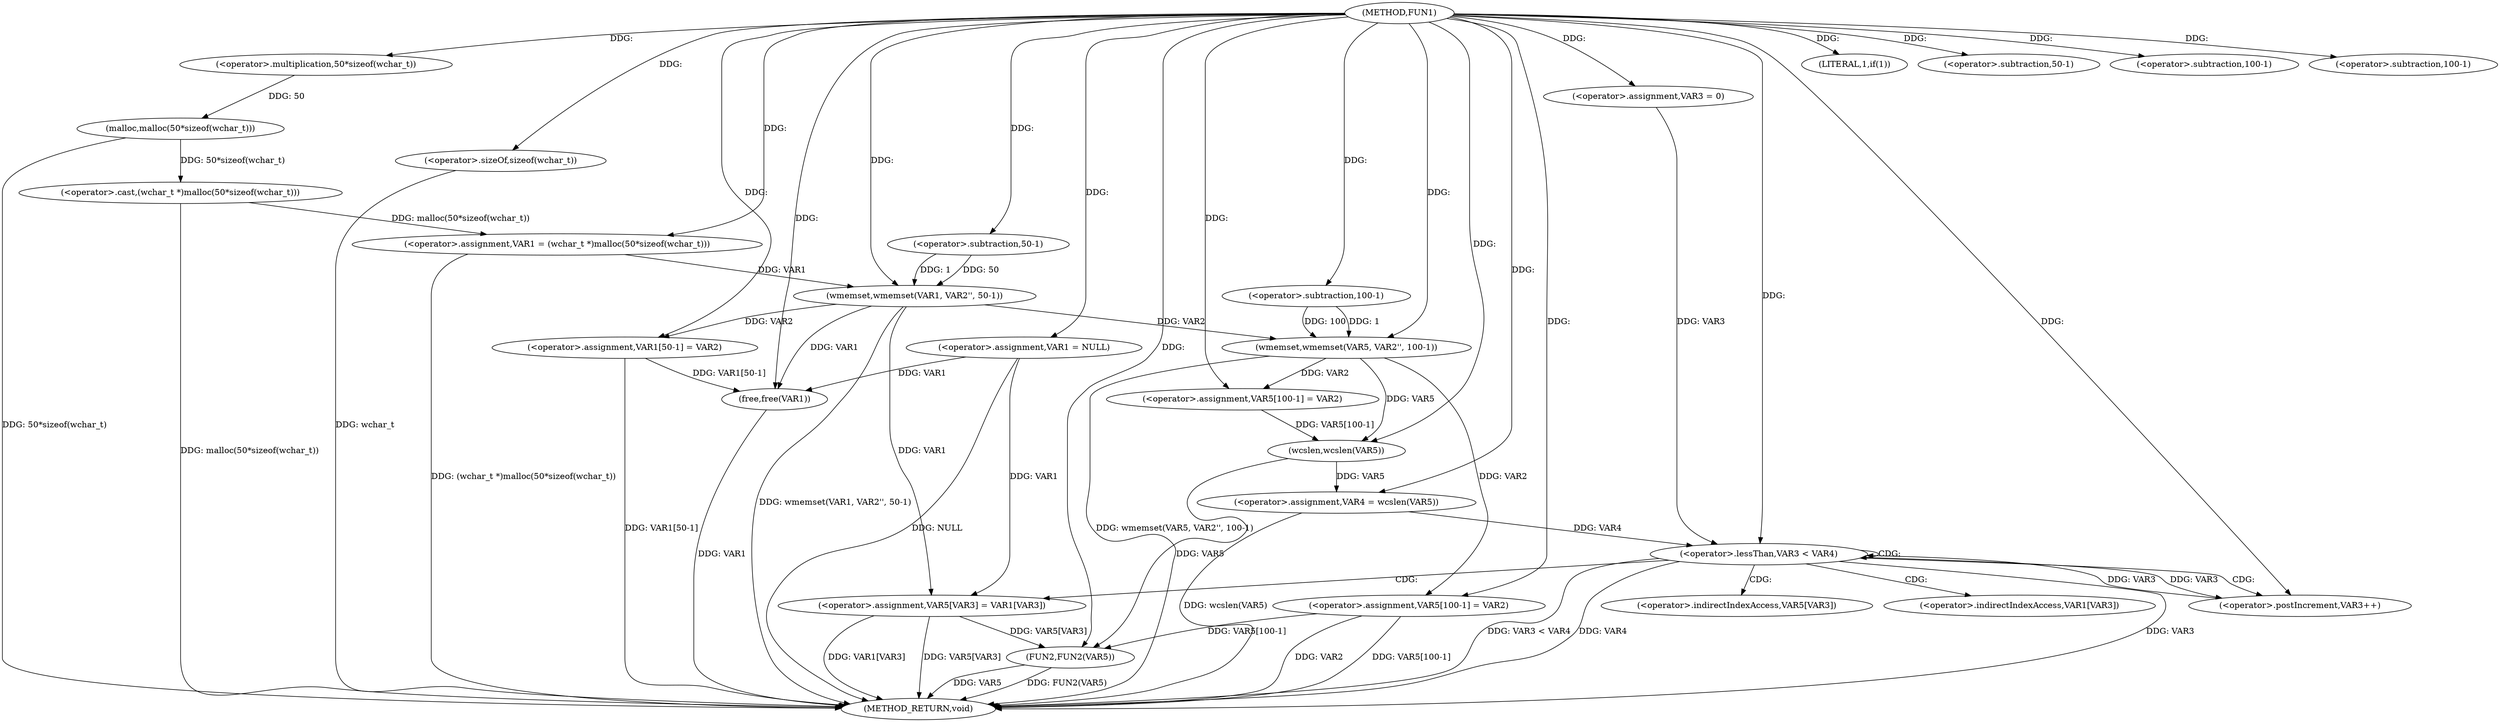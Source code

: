 digraph FUN1 {  
"1000100" [label = "(METHOD,FUN1)" ]
"1000180" [label = "(METHOD_RETURN,void)" ]
"1000103" [label = "(<operator>.assignment,VAR1 = NULL)" ]
"1000107" [label = "(LITERAL,1,if(1))" ]
"1000109" [label = "(<operator>.assignment,VAR1 = (wchar_t *)malloc(50*sizeof(wchar_t)))" ]
"1000111" [label = "(<operator>.cast,(wchar_t *)malloc(50*sizeof(wchar_t)))" ]
"1000113" [label = "(malloc,malloc(50*sizeof(wchar_t)))" ]
"1000114" [label = "(<operator>.multiplication,50*sizeof(wchar_t))" ]
"1000116" [label = "(<operator>.sizeOf,sizeof(wchar_t))" ]
"1000118" [label = "(wmemset,wmemset(VAR1, VAR2'', 50-1))" ]
"1000121" [label = "(<operator>.subtraction,50-1)" ]
"1000124" [label = "(<operator>.assignment,VAR1[50-1] = VAR2)" ]
"1000127" [label = "(<operator>.subtraction,50-1)" ]
"1000135" [label = "(wmemset,wmemset(VAR5, VAR2'', 100-1))" ]
"1000138" [label = "(<operator>.subtraction,100-1)" ]
"1000141" [label = "(<operator>.assignment,VAR5[100-1] = VAR2)" ]
"1000144" [label = "(<operator>.subtraction,100-1)" ]
"1000148" [label = "(<operator>.assignment,VAR4 = wcslen(VAR5))" ]
"1000150" [label = "(wcslen,wcslen(VAR5))" ]
"1000153" [label = "(<operator>.assignment,VAR3 = 0)" ]
"1000156" [label = "(<operator>.lessThan,VAR3 < VAR4)" ]
"1000159" [label = "(<operator>.postIncrement,VAR3++)" ]
"1000162" [label = "(<operator>.assignment,VAR5[VAR3] = VAR1[VAR3])" ]
"1000169" [label = "(<operator>.assignment,VAR5[100-1] = VAR2)" ]
"1000172" [label = "(<operator>.subtraction,100-1)" ]
"1000176" [label = "(FUN2,FUN2(VAR5))" ]
"1000178" [label = "(free,free(VAR1))" ]
"1000163" [label = "(<operator>.indirectIndexAccess,VAR5[VAR3])" ]
"1000166" [label = "(<operator>.indirectIndexAccess,VAR1[VAR3])" ]
  "1000124" -> "1000180"  [ label = "DDG: VAR1[50-1]"] 
  "1000156" -> "1000180"  [ label = "DDG: VAR3"] 
  "1000178" -> "1000180"  [ label = "DDG: VAR1"] 
  "1000103" -> "1000180"  [ label = "DDG: NULL"] 
  "1000113" -> "1000180"  [ label = "DDG: 50*sizeof(wchar_t)"] 
  "1000162" -> "1000180"  [ label = "DDG: VAR1[VAR3]"] 
  "1000118" -> "1000180"  [ label = "DDG: wmemset(VAR1, VAR2'', 50-1)"] 
  "1000156" -> "1000180"  [ label = "DDG: VAR3 < VAR4"] 
  "1000116" -> "1000180"  [ label = "DDG: wchar_t"] 
  "1000156" -> "1000180"  [ label = "DDG: VAR4"] 
  "1000176" -> "1000180"  [ label = "DDG: FUN2(VAR5)"] 
  "1000135" -> "1000180"  [ label = "DDG: wmemset(VAR5, VAR2'', 100-1)"] 
  "1000111" -> "1000180"  [ label = "DDG: malloc(50*sizeof(wchar_t))"] 
  "1000176" -> "1000180"  [ label = "DDG: VAR5"] 
  "1000169" -> "1000180"  [ label = "DDG: VAR5[100-1]"] 
  "1000148" -> "1000180"  [ label = "DDG: wcslen(VAR5)"] 
  "1000162" -> "1000180"  [ label = "DDG: VAR5[VAR3]"] 
  "1000109" -> "1000180"  [ label = "DDG: (wchar_t *)malloc(50*sizeof(wchar_t))"] 
  "1000169" -> "1000180"  [ label = "DDG: VAR2"] 
  "1000100" -> "1000103"  [ label = "DDG: "] 
  "1000100" -> "1000107"  [ label = "DDG: "] 
  "1000111" -> "1000109"  [ label = "DDG: malloc(50*sizeof(wchar_t))"] 
  "1000100" -> "1000109"  [ label = "DDG: "] 
  "1000113" -> "1000111"  [ label = "DDG: 50*sizeof(wchar_t)"] 
  "1000114" -> "1000113"  [ label = "DDG: 50"] 
  "1000100" -> "1000114"  [ label = "DDG: "] 
  "1000100" -> "1000116"  [ label = "DDG: "] 
  "1000109" -> "1000118"  [ label = "DDG: VAR1"] 
  "1000100" -> "1000118"  [ label = "DDG: "] 
  "1000121" -> "1000118"  [ label = "DDG: 50"] 
  "1000121" -> "1000118"  [ label = "DDG: 1"] 
  "1000100" -> "1000121"  [ label = "DDG: "] 
  "1000118" -> "1000124"  [ label = "DDG: VAR2"] 
  "1000100" -> "1000124"  [ label = "DDG: "] 
  "1000100" -> "1000127"  [ label = "DDG: "] 
  "1000100" -> "1000135"  [ label = "DDG: "] 
  "1000118" -> "1000135"  [ label = "DDG: VAR2"] 
  "1000138" -> "1000135"  [ label = "DDG: 100"] 
  "1000138" -> "1000135"  [ label = "DDG: 1"] 
  "1000100" -> "1000138"  [ label = "DDG: "] 
  "1000135" -> "1000141"  [ label = "DDG: VAR2"] 
  "1000100" -> "1000141"  [ label = "DDG: "] 
  "1000100" -> "1000144"  [ label = "DDG: "] 
  "1000150" -> "1000148"  [ label = "DDG: VAR5"] 
  "1000100" -> "1000148"  [ label = "DDG: "] 
  "1000141" -> "1000150"  [ label = "DDG: VAR5[100-1]"] 
  "1000135" -> "1000150"  [ label = "DDG: VAR5"] 
  "1000100" -> "1000150"  [ label = "DDG: "] 
  "1000100" -> "1000153"  [ label = "DDG: "] 
  "1000159" -> "1000156"  [ label = "DDG: VAR3"] 
  "1000153" -> "1000156"  [ label = "DDG: VAR3"] 
  "1000100" -> "1000156"  [ label = "DDG: "] 
  "1000148" -> "1000156"  [ label = "DDG: VAR4"] 
  "1000156" -> "1000159"  [ label = "DDG: VAR3"] 
  "1000100" -> "1000159"  [ label = "DDG: "] 
  "1000103" -> "1000162"  [ label = "DDG: VAR1"] 
  "1000118" -> "1000162"  [ label = "DDG: VAR1"] 
  "1000100" -> "1000169"  [ label = "DDG: "] 
  "1000135" -> "1000169"  [ label = "DDG: VAR2"] 
  "1000100" -> "1000172"  [ label = "DDG: "] 
  "1000150" -> "1000176"  [ label = "DDG: VAR5"] 
  "1000169" -> "1000176"  [ label = "DDG: VAR5[100-1]"] 
  "1000162" -> "1000176"  [ label = "DDG: VAR5[VAR3]"] 
  "1000100" -> "1000176"  [ label = "DDG: "] 
  "1000124" -> "1000178"  [ label = "DDG: VAR1[50-1]"] 
  "1000103" -> "1000178"  [ label = "DDG: VAR1"] 
  "1000118" -> "1000178"  [ label = "DDG: VAR1"] 
  "1000100" -> "1000178"  [ label = "DDG: "] 
  "1000156" -> "1000163"  [ label = "CDG: "] 
  "1000156" -> "1000159"  [ label = "CDG: "] 
  "1000156" -> "1000156"  [ label = "CDG: "] 
  "1000156" -> "1000166"  [ label = "CDG: "] 
  "1000156" -> "1000162"  [ label = "CDG: "] 
}
